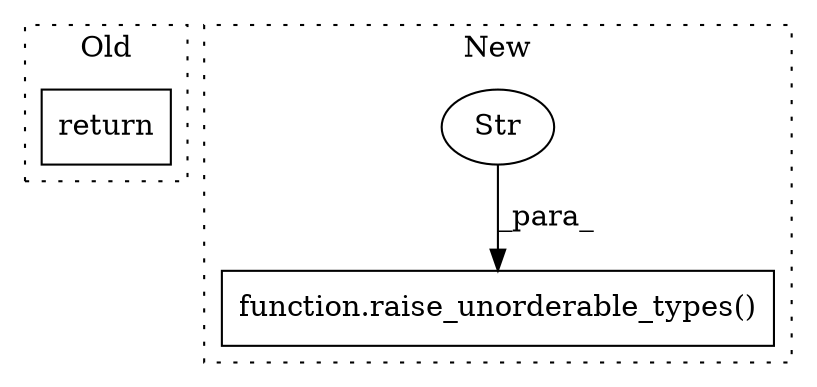 digraph G {
subgraph cluster0 {
1 [label="return" a="93" s="15639" l="7" shape="box"];
label = "Old";
style="dotted";
}
subgraph cluster1 {
2 [label="function.raise_unorderable_types()" a="75" s="2905,2945" l="24,1" shape="box"];
3 [label="Str" a="66" s="2929" l="3" shape="ellipse"];
label = "New";
style="dotted";
}
3 -> 2 [label="_para_"];
}